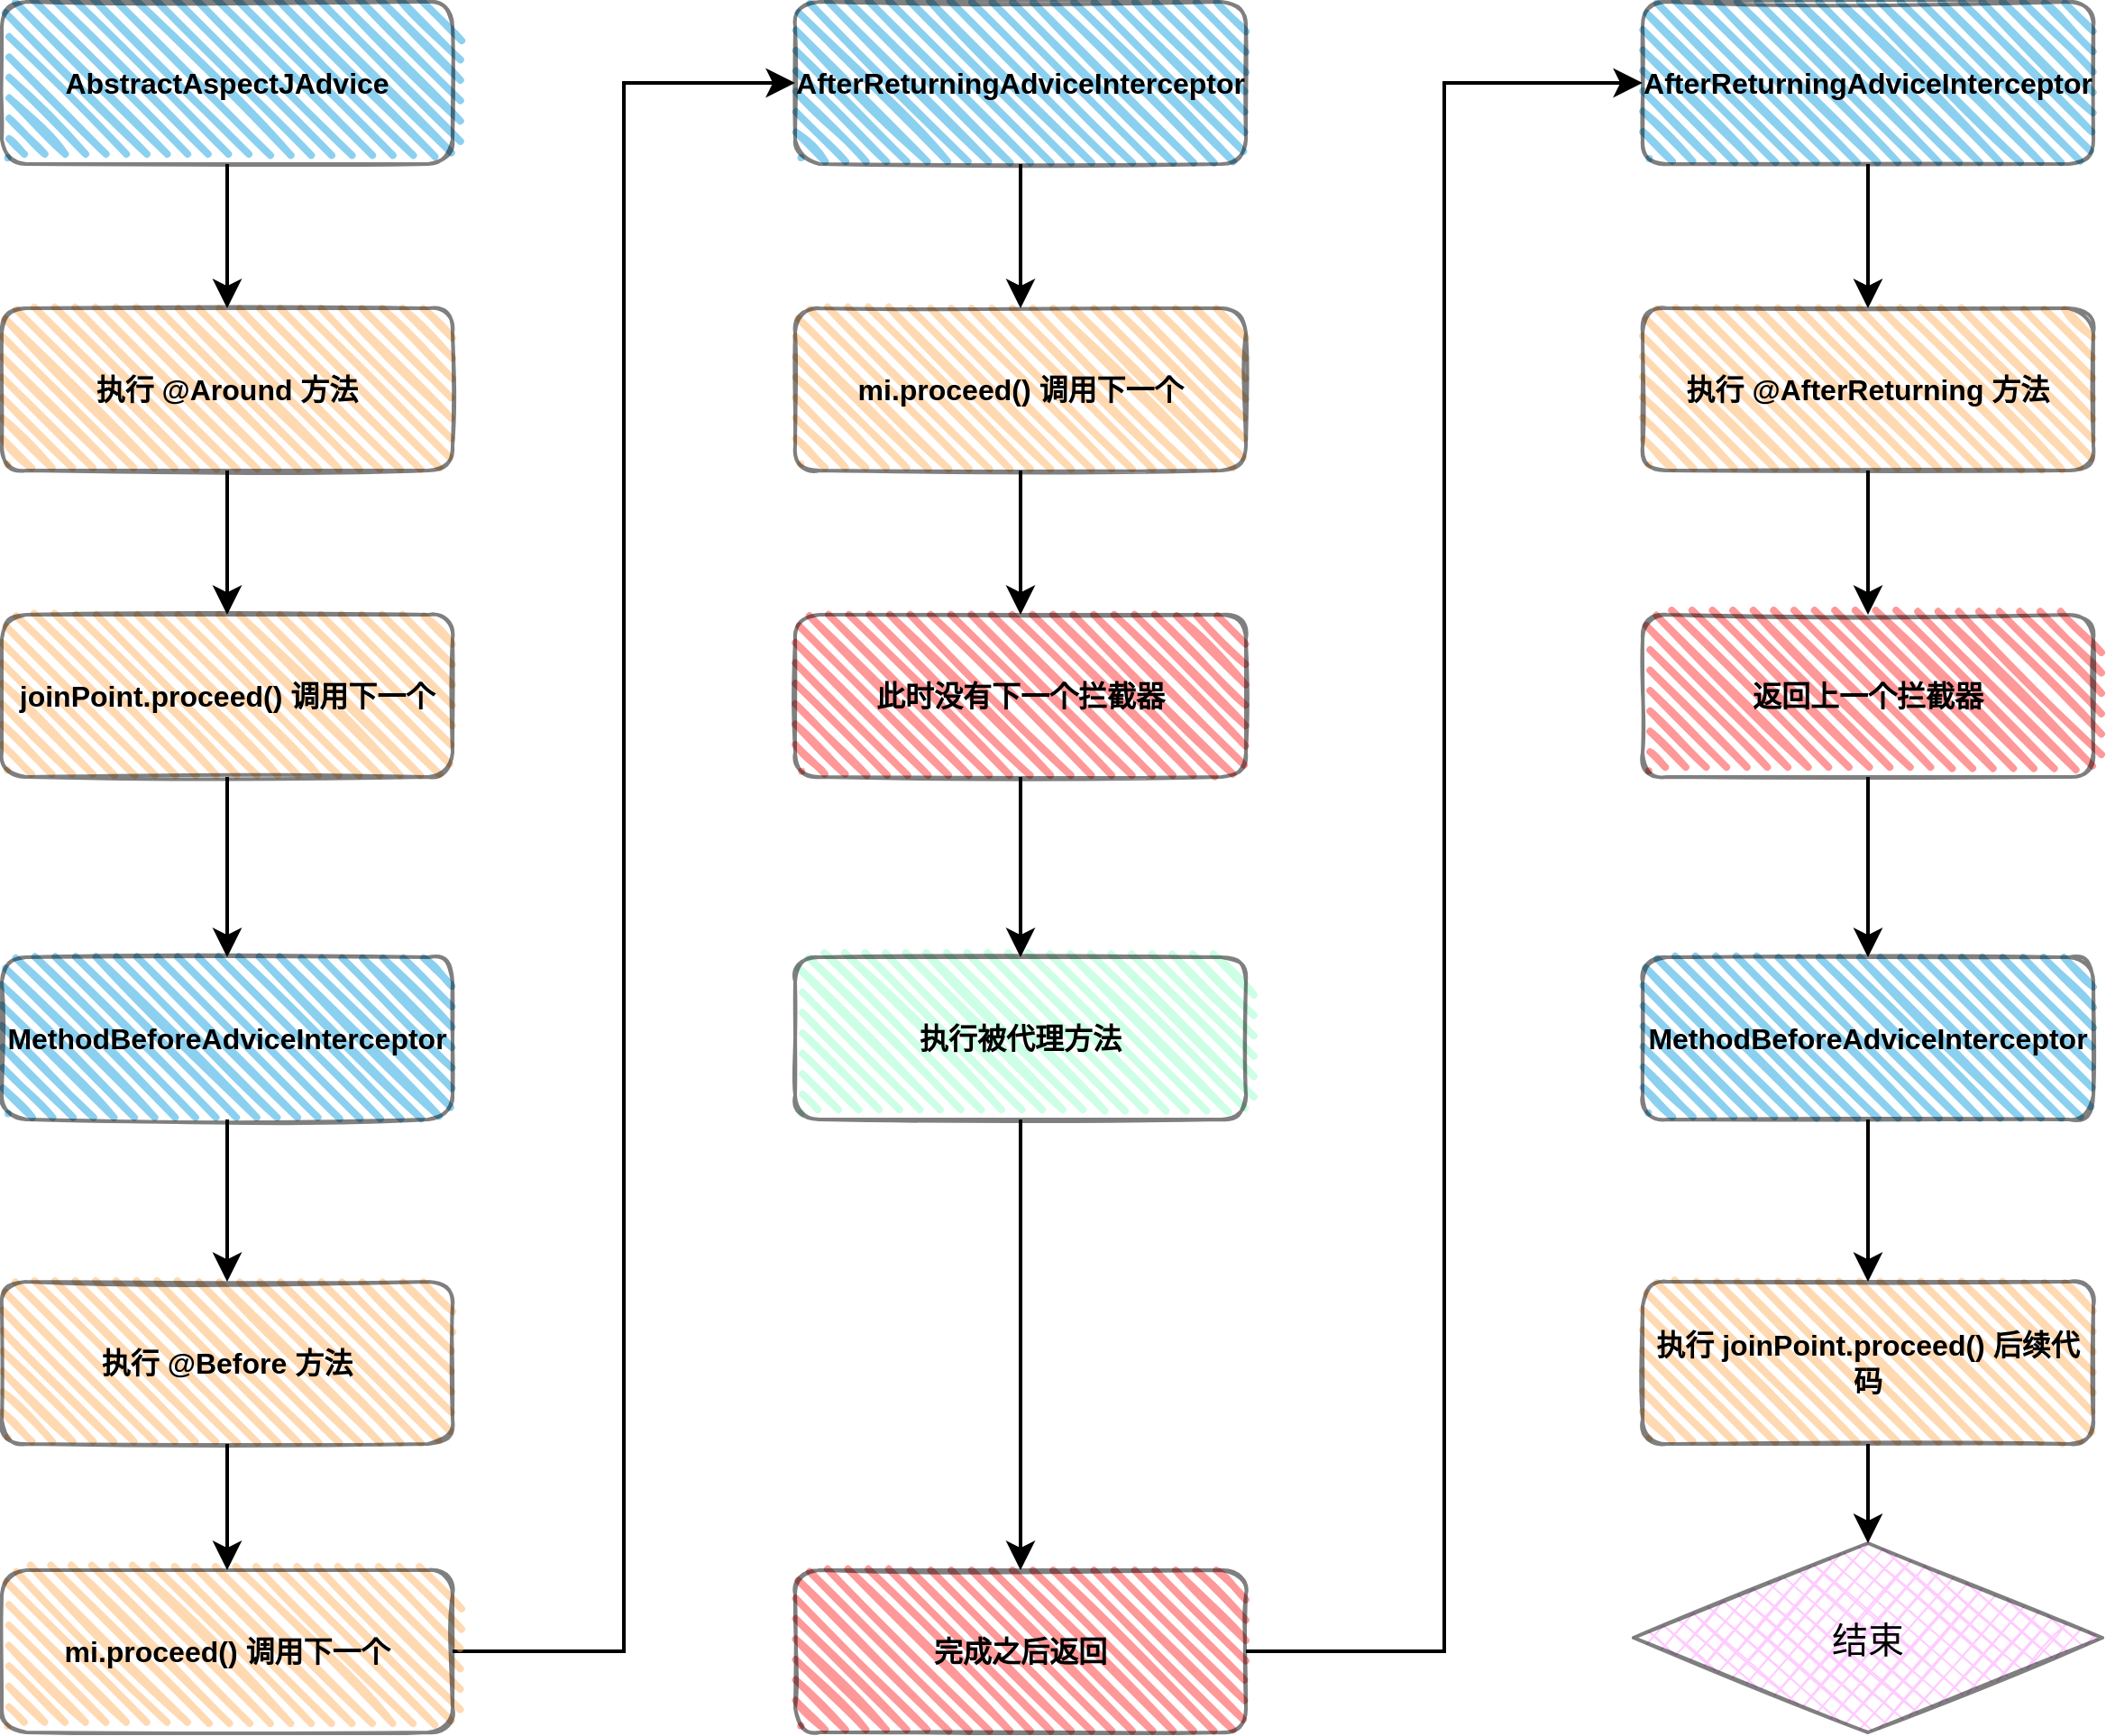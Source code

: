 <mxfile version="14.6.13" type="github">
  <diagram id="9eZ7zXQx0JldqY3yeONc" name="Page-1">
    <mxGraphModel dx="2426" dy="1320" grid="1" gridSize="10" guides="1" tooltips="1" connect="1" arrows="1" fold="1" page="1" pageScale="1" pageWidth="3300" pageHeight="4681" math="0" shadow="0">
      <root>
        <mxCell id="0" />
        <mxCell id="1" parent="0" />
        <mxCell id="gE3DuB3gqGTkhdbQtstg-5" style="edgeStyle=orthogonalEdgeStyle;rounded=0;orthogonalLoop=1;jettySize=auto;html=1;endSize=10;strokeWidth=2;" parent="1" source="gE3DuB3gqGTkhdbQtstg-1" target="gE3DuB3gqGTkhdbQtstg-4" edge="1">
          <mxGeometry relative="1" as="geometry" />
        </mxCell>
        <mxCell id="gE3DuB3gqGTkhdbQtstg-1" value="&lt;b&gt;&lt;font style=&quot;font-size: 16px&quot;&gt;AbstractAspectJAdvice&lt;/font&gt;&lt;/b&gt;" style="rounded=1;whiteSpace=wrap;html=1;strokeWidth=2;fillWeight=4;hachureGap=8;hachureAngle=45;fillColor=#1ba1e2;sketch=1;opacity=50;" parent="1" vertex="1">
          <mxGeometry x="110" y="110" width="250" height="90" as="geometry" />
        </mxCell>
        <mxCell id="gE3DuB3gqGTkhdbQtstg-12" style="edgeStyle=orthogonalEdgeStyle;rounded=0;orthogonalLoop=1;jettySize=auto;html=1;endSize=10;strokeWidth=2;" parent="1" source="gE3DuB3gqGTkhdbQtstg-4" target="gE3DuB3gqGTkhdbQtstg-10" edge="1">
          <mxGeometry relative="1" as="geometry" />
        </mxCell>
        <mxCell id="gE3DuB3gqGTkhdbQtstg-4" value="&lt;b&gt;&lt;font style=&quot;font-size: 16px&quot;&gt;执行 @Around 方法&lt;/font&gt;&lt;/b&gt;" style="rounded=1;whiteSpace=wrap;html=1;strokeWidth=2;fillWeight=4;hachureGap=8;hachureAngle=45;sketch=1;opacity=50;fillColor=#FFB366;" parent="1" vertex="1">
          <mxGeometry x="110" y="280" width="250" height="90" as="geometry" />
        </mxCell>
        <mxCell id="jHKx3pP2fCoftvqHvmGl-1" style="edgeStyle=orthogonalEdgeStyle;rounded=0;orthogonalLoop=1;jettySize=auto;html=1;endSize=10;strokeWidth=2;" edge="1" parent="1" source="gE3DuB3gqGTkhdbQtstg-10" target="gE3DuB3gqGTkhdbQtstg-13">
          <mxGeometry relative="1" as="geometry" />
        </mxCell>
        <mxCell id="gE3DuB3gqGTkhdbQtstg-10" value="&lt;b style=&quot;font-size: 16px&quot;&gt;joinPoint.proceed() 调用下一个&lt;/b&gt;" style="rounded=1;whiteSpace=wrap;html=1;strokeWidth=2;fillWeight=4;hachureGap=8;hachureAngle=45;sketch=1;opacity=50;fillColor=#FFB366;" parent="1" vertex="1">
          <mxGeometry x="110" y="450" width="250" height="90" as="geometry" />
        </mxCell>
        <mxCell id="gE3DuB3gqGTkhdbQtstg-17" style="edgeStyle=orthogonalEdgeStyle;rounded=0;orthogonalLoop=1;jettySize=auto;html=1;endSize=10;strokeWidth=2;" parent="1" source="gE3DuB3gqGTkhdbQtstg-13" target="gE3DuB3gqGTkhdbQtstg-14" edge="1">
          <mxGeometry relative="1" as="geometry" />
        </mxCell>
        <mxCell id="gE3DuB3gqGTkhdbQtstg-13" value="&lt;span style=&quot;font-size: 16px&quot;&gt;&lt;b&gt;MethodBeforeAdviceInterceptor&lt;/b&gt;&lt;/span&gt;" style="rounded=1;whiteSpace=wrap;html=1;strokeWidth=2;fillWeight=4;hachureGap=8;hachureAngle=45;fillColor=#1ba1e2;sketch=1;opacity=50;" parent="1" vertex="1">
          <mxGeometry x="110" y="640" width="250" height="90" as="geometry" />
        </mxCell>
        <mxCell id="gE3DuB3gqGTkhdbQtstg-18" style="edgeStyle=orthogonalEdgeStyle;rounded=0;orthogonalLoop=1;jettySize=auto;html=1;entryX=0.5;entryY=0;entryDx=0;entryDy=0;endSize=10;strokeWidth=2;" parent="1" source="gE3DuB3gqGTkhdbQtstg-14" target="gE3DuB3gqGTkhdbQtstg-15" edge="1">
          <mxGeometry relative="1" as="geometry" />
        </mxCell>
        <mxCell id="gE3DuB3gqGTkhdbQtstg-14" value="&lt;b&gt;&lt;font style=&quot;font-size: 16px&quot;&gt;执行 @Before 方法&lt;/font&gt;&lt;/b&gt;" style="rounded=1;whiteSpace=wrap;html=1;strokeWidth=2;fillWeight=4;hachureGap=8;hachureAngle=45;sketch=1;opacity=50;fillColor=#FFB366;" parent="1" vertex="1">
          <mxGeometry x="110" y="820" width="250" height="90" as="geometry" />
        </mxCell>
        <mxCell id="gE3DuB3gqGTkhdbQtstg-22" style="edgeStyle=orthogonalEdgeStyle;rounded=0;orthogonalLoop=1;jettySize=auto;html=1;entryX=0;entryY=0.5;entryDx=0;entryDy=0;endSize=10;strokeWidth=2;" parent="1" source="gE3DuB3gqGTkhdbQtstg-15" target="gE3DuB3gqGTkhdbQtstg-19" edge="1">
          <mxGeometry relative="1" as="geometry" />
        </mxCell>
        <mxCell id="gE3DuB3gqGTkhdbQtstg-15" value="&lt;b style=&quot;font-size: 16px&quot;&gt;mi.proceed() 调用下一个&lt;/b&gt;" style="rounded=1;whiteSpace=wrap;html=1;strokeWidth=2;fillWeight=4;hachureGap=8;hachureAngle=45;sketch=1;opacity=50;fillColor=#FFB366;" parent="1" vertex="1">
          <mxGeometry x="110" y="980" width="250" height="90" as="geometry" />
        </mxCell>
        <mxCell id="gE3DuB3gqGTkhdbQtstg-21" style="edgeStyle=orthogonalEdgeStyle;rounded=0;orthogonalLoop=1;jettySize=auto;html=1;endSize=10;strokeWidth=2;" parent="1" source="gE3DuB3gqGTkhdbQtstg-19" target="gE3DuB3gqGTkhdbQtstg-20" edge="1">
          <mxGeometry relative="1" as="geometry" />
        </mxCell>
        <mxCell id="gE3DuB3gqGTkhdbQtstg-19" value="&lt;span style=&quot;font-size: 16px&quot;&gt;&lt;b&gt;AfterReturningAdviceInterceptor&lt;/b&gt;&lt;/span&gt;" style="rounded=1;whiteSpace=wrap;html=1;strokeWidth=2;fillWeight=4;hachureGap=8;hachureAngle=45;fillColor=#1ba1e2;sketch=1;opacity=50;" parent="1" vertex="1">
          <mxGeometry x="550" y="110" width="250" height="90" as="geometry" />
        </mxCell>
        <mxCell id="gE3DuB3gqGTkhdbQtstg-24" style="edgeStyle=orthogonalEdgeStyle;rounded=0;orthogonalLoop=1;jettySize=auto;html=1;entryX=0.5;entryY=0;entryDx=0;entryDy=0;endSize=10;strokeWidth=2;" parent="1" source="gE3DuB3gqGTkhdbQtstg-20" target="gE3DuB3gqGTkhdbQtstg-23" edge="1">
          <mxGeometry relative="1" as="geometry" />
        </mxCell>
        <mxCell id="gE3DuB3gqGTkhdbQtstg-20" value="&lt;b style=&quot;font-size: 16px&quot;&gt;mi.proceed() 调用下一个&lt;/b&gt;" style="rounded=1;whiteSpace=wrap;html=1;strokeWidth=2;fillWeight=4;hachureGap=8;hachureAngle=45;sketch=1;opacity=50;fillColor=#FFB366;" parent="1" vertex="1">
          <mxGeometry x="550" y="280" width="250" height="90" as="geometry" />
        </mxCell>
        <mxCell id="jHKx3pP2fCoftvqHvmGl-2" style="edgeStyle=orthogonalEdgeStyle;rounded=0;orthogonalLoop=1;jettySize=auto;html=1;endSize=10;strokeWidth=2;" edge="1" parent="1" source="gE3DuB3gqGTkhdbQtstg-23" target="gE3DuB3gqGTkhdbQtstg-25">
          <mxGeometry relative="1" as="geometry" />
        </mxCell>
        <mxCell id="gE3DuB3gqGTkhdbQtstg-23" value="&lt;b style=&quot;font-size: 16px&quot;&gt;此时没有下一个拦截器&lt;/b&gt;" style="rounded=1;whiteSpace=wrap;html=1;strokeWidth=2;fillWeight=4;hachureGap=8;hachureAngle=45;sketch=1;opacity=50;fillColor=#FF3333;" parent="1" vertex="1">
          <mxGeometry x="550" y="450" width="250" height="90" as="geometry" />
        </mxCell>
        <mxCell id="gE3DuB3gqGTkhdbQtstg-29" style="edgeStyle=orthogonalEdgeStyle;rounded=0;orthogonalLoop=1;jettySize=auto;html=1;entryX=0.5;entryY=0;entryDx=0;entryDy=0;endSize=10;strokeWidth=2;" parent="1" source="gE3DuB3gqGTkhdbQtstg-25" target="gE3DuB3gqGTkhdbQtstg-28" edge="1">
          <mxGeometry relative="1" as="geometry" />
        </mxCell>
        <mxCell id="gE3DuB3gqGTkhdbQtstg-25" value="&lt;span style=&quot;font-size: 16px&quot;&gt;&lt;b&gt;执行被代理方法&lt;/b&gt;&lt;/span&gt;" style="rounded=1;whiteSpace=wrap;html=1;strokeWidth=2;fillWeight=4;hachureGap=8;hachureAngle=45;sketch=1;opacity=50;fillColor=#99FFCC;" parent="1" vertex="1">
          <mxGeometry x="550" y="640" width="250" height="90" as="geometry" />
        </mxCell>
        <mxCell id="gE3DuB3gqGTkhdbQtstg-31" style="edgeStyle=orthogonalEdgeStyle;rounded=0;orthogonalLoop=1;jettySize=auto;html=1;entryX=0;entryY=0.5;entryDx=0;entryDy=0;endSize=10;strokeWidth=2;" parent="1" source="gE3DuB3gqGTkhdbQtstg-28" target="gE3DuB3gqGTkhdbQtstg-30" edge="1">
          <mxGeometry relative="1" as="geometry" />
        </mxCell>
        <mxCell id="gE3DuB3gqGTkhdbQtstg-28" value="&lt;span style=&quot;font-size: 16px&quot;&gt;&lt;b&gt;完成之后返回&lt;/b&gt;&lt;/span&gt;" style="rounded=1;whiteSpace=wrap;html=1;strokeWidth=2;fillWeight=4;hachureGap=8;hachureAngle=45;sketch=1;opacity=50;fillColor=#FF3333;" parent="1" vertex="1">
          <mxGeometry x="550" y="980" width="250" height="90" as="geometry" />
        </mxCell>
        <mxCell id="gE3DuB3gqGTkhdbQtstg-33" style="edgeStyle=orthogonalEdgeStyle;rounded=0;orthogonalLoop=1;jettySize=auto;html=1;endSize=10;strokeWidth=2;" parent="1" source="gE3DuB3gqGTkhdbQtstg-30" target="gE3DuB3gqGTkhdbQtstg-32" edge="1">
          <mxGeometry relative="1" as="geometry" />
        </mxCell>
        <mxCell id="gE3DuB3gqGTkhdbQtstg-30" value="&lt;span style=&quot;font-size: 16px&quot;&gt;&lt;b&gt;AfterReturningAdviceInterceptor&lt;/b&gt;&lt;/span&gt;" style="rounded=1;whiteSpace=wrap;html=1;strokeWidth=2;fillWeight=4;hachureGap=8;hachureAngle=45;fillColor=#1ba1e2;sketch=1;opacity=50;" parent="1" vertex="1">
          <mxGeometry x="1020" y="110" width="250" height="90" as="geometry" />
        </mxCell>
        <mxCell id="gE3DuB3gqGTkhdbQtstg-36" style="edgeStyle=orthogonalEdgeStyle;rounded=0;orthogonalLoop=1;jettySize=auto;html=1;entryX=0.5;entryY=0;entryDx=0;entryDy=0;endSize=10;strokeWidth=2;" parent="1" source="gE3DuB3gqGTkhdbQtstg-32" target="gE3DuB3gqGTkhdbQtstg-35" edge="1">
          <mxGeometry relative="1" as="geometry" />
        </mxCell>
        <mxCell id="gE3DuB3gqGTkhdbQtstg-32" value="&lt;b&gt;&lt;font style=&quot;font-size: 16px&quot;&gt;执行 @AfterReturning 方法&lt;/font&gt;&lt;/b&gt;" style="rounded=1;whiteSpace=wrap;html=1;strokeWidth=2;fillWeight=4;hachureGap=8;hachureAngle=45;sketch=1;opacity=50;fillColor=#FFB366;" parent="1" vertex="1">
          <mxGeometry x="1020" y="280" width="250" height="90" as="geometry" />
        </mxCell>
        <mxCell id="jHKx3pP2fCoftvqHvmGl-3" style="edgeStyle=orthogonalEdgeStyle;rounded=0;orthogonalLoop=1;jettySize=auto;html=1;endSize=10;strokeWidth=2;" edge="1" parent="1" source="gE3DuB3gqGTkhdbQtstg-35" target="gE3DuB3gqGTkhdbQtstg-37">
          <mxGeometry relative="1" as="geometry" />
        </mxCell>
        <mxCell id="gE3DuB3gqGTkhdbQtstg-35" value="&lt;span style=&quot;font-size: 16px&quot;&gt;&lt;b&gt;返回上一个拦截器&lt;/b&gt;&lt;/span&gt;" style="rounded=1;whiteSpace=wrap;html=1;strokeWidth=2;fillWeight=4;hachureGap=8;hachureAngle=45;sketch=1;opacity=50;fillColor=#FF3333;" parent="1" vertex="1">
          <mxGeometry x="1020" y="450" width="250" height="90" as="geometry" />
        </mxCell>
        <mxCell id="gE3DuB3gqGTkhdbQtstg-40" style="edgeStyle=orthogonalEdgeStyle;rounded=0;orthogonalLoop=1;jettySize=auto;html=1;entryX=0.5;entryY=0;entryDx=0;entryDy=0;endSize=10;strokeWidth=2;" parent="1" source="gE3DuB3gqGTkhdbQtstg-37" target="gE3DuB3gqGTkhdbQtstg-39" edge="1">
          <mxGeometry relative="1" as="geometry" />
        </mxCell>
        <mxCell id="gE3DuB3gqGTkhdbQtstg-37" value="&lt;span style=&quot;font-size: 16px&quot;&gt;&lt;b&gt;MethodBeforeAdviceInterceptor&lt;/b&gt;&lt;/span&gt;" style="rounded=1;whiteSpace=wrap;html=1;strokeWidth=2;fillWeight=4;hachureGap=8;hachureAngle=45;fillColor=#1ba1e2;sketch=1;opacity=50;" parent="1" vertex="1">
          <mxGeometry x="1020" y="640" width="250" height="90" as="geometry" />
        </mxCell>
        <mxCell id="gE3DuB3gqGTkhdbQtstg-42" style="edgeStyle=orthogonalEdgeStyle;rounded=0;orthogonalLoop=1;jettySize=auto;html=1;exitX=0.5;exitY=1;exitDx=0;exitDy=0;entryX=0.5;entryY=0;entryDx=0;entryDy=0;endSize=10;strokeWidth=2;" parent="1" source="gE3DuB3gqGTkhdbQtstg-39" target="gE3DuB3gqGTkhdbQtstg-41" edge="1">
          <mxGeometry relative="1" as="geometry" />
        </mxCell>
        <mxCell id="gE3DuB3gqGTkhdbQtstg-39" value="&lt;b&gt;&lt;font style=&quot;font-size: 16px&quot;&gt;执行&amp;nbsp;&lt;/font&gt;&lt;/b&gt;&lt;b style=&quot;font-size: 16px&quot;&gt;joinPoint.proceed() 后续代码&lt;/b&gt;" style="rounded=1;whiteSpace=wrap;html=1;strokeWidth=2;fillWeight=4;hachureGap=8;hachureAngle=45;sketch=1;opacity=50;fillColor=#FFB366;" parent="1" vertex="1">
          <mxGeometry x="1020" y="820" width="250" height="90" as="geometry" />
        </mxCell>
        <mxCell id="gE3DuB3gqGTkhdbQtstg-41" value="&lt;font style=&quot;font-size: 20px&quot;&gt;结束&lt;/font&gt;" style="rhombus;whiteSpace=wrap;html=1;strokeWidth=2;fillWeight=-1;hachureGap=8;fillStyle=cross-hatch;sketch=1;opacity=50;fillColor=#FF99FF;" parent="1" vertex="1">
          <mxGeometry x="1015" y="965" width="260" height="105" as="geometry" />
        </mxCell>
      </root>
    </mxGraphModel>
  </diagram>
</mxfile>

